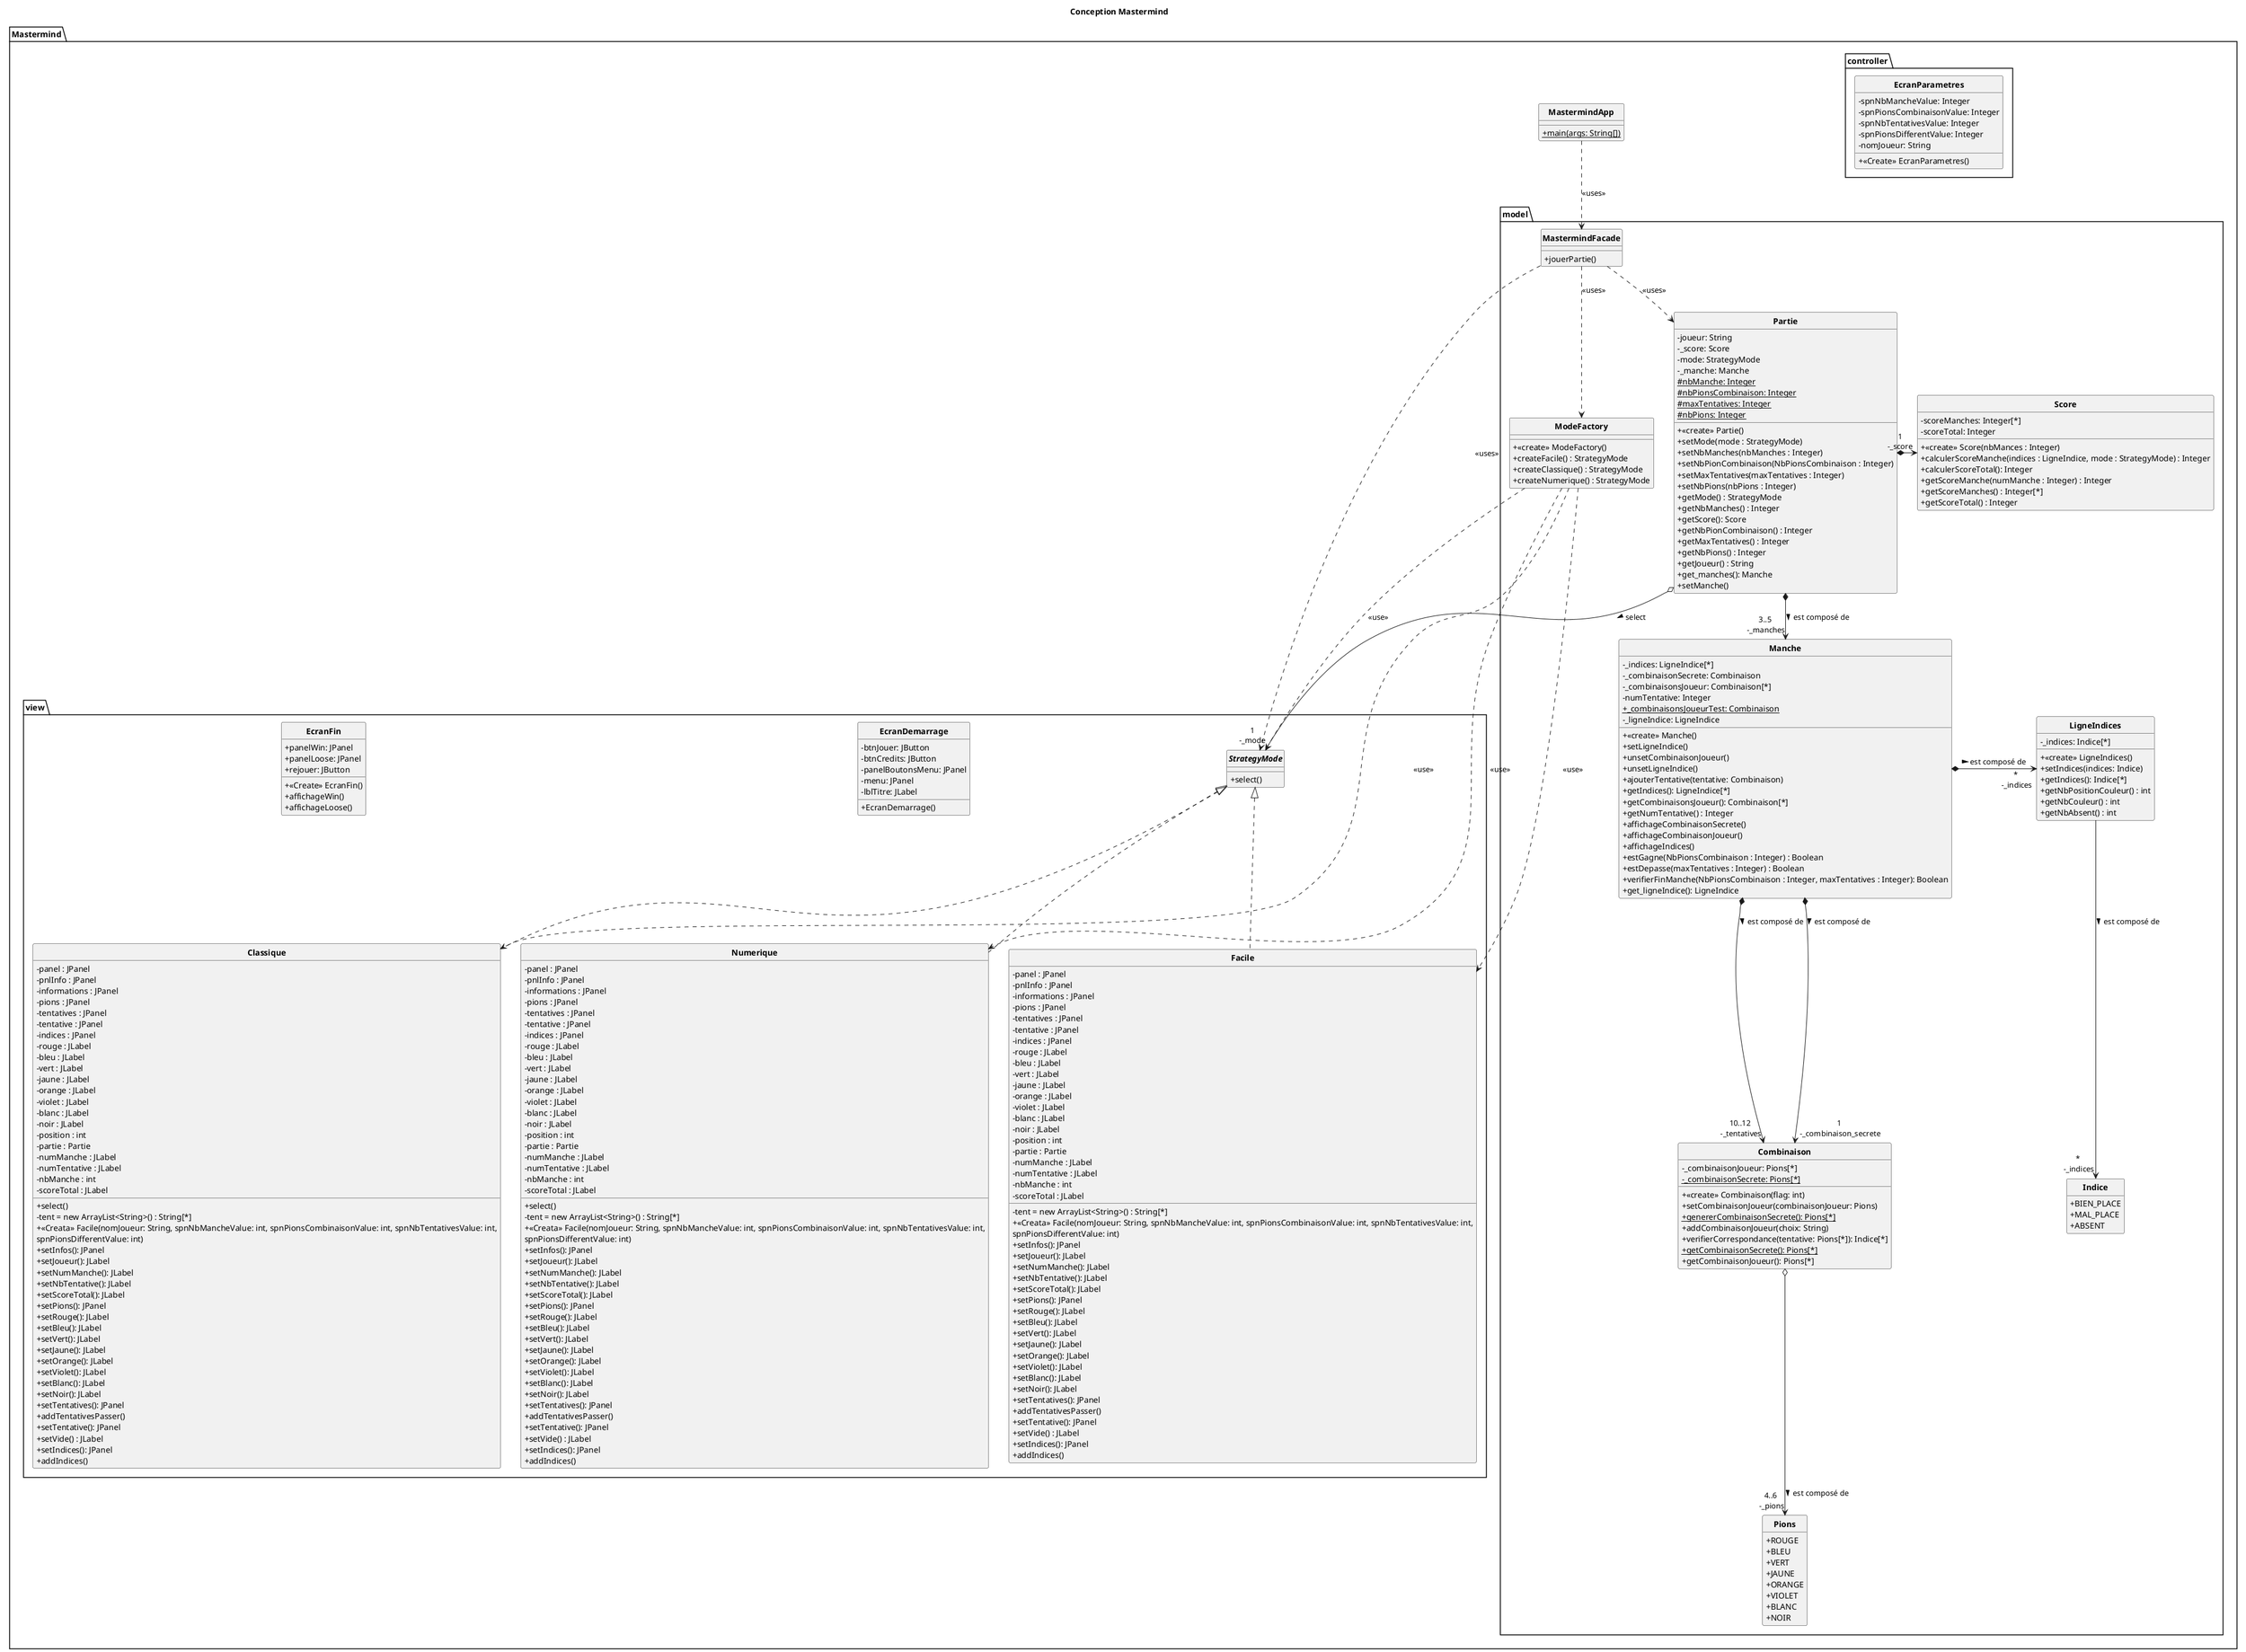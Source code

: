 @startuml Mastermind

title Conception Mastermind

skinparam style strictuml
skinparam classAttributeIconSize 0
skinparam classFontStyle Bold
hide enum methods

package Mastermind
{
    /''''''''''''''''''''''''''''''''''''''''''''''''''''''''''
    '                          main                           '
    ''''''''''''''''''''''''''''''''''''''''''''''''''''''''''/
    class MastermindApp{
        + {static} main(args: String[])
    }

    /''''''''''''''''''''''''''''''''''''''''''''''''''''''''''
    '                         models                          '
    ''''''''''''''''''''''''''''''''''''''''''''''''''''''''''/
    package model
    {
        class MastermindFacade {
            + jouerPartie()
        }

        class Partie {
            - joueur: String
            - _score: Score
            - mode: StrategyMode
            - _manche: Manche
            # {static} nbManche: Integer
            # {static} nbPionsCombinaison: Integer
            # {static} maxTentatives: Integer
            # {static} nbPions: Integer
            + <<create>> Partie()
            + setMode(mode : StrategyMode)
            + setNbManches(nbManches : Integer)
            + setNbPionCombinaison(NbPionsCombinaison : Integer)
            + setMaxTentatives(maxTentatives : Integer)
            + setNbPions(nbPions : Integer)
            + getMode() : StrategyMode
            + getNbManches() : Integer
            + getScore(): Score
            + getNbPionCombinaison() : Integer
            + getMaxTentatives() : Integer
            + getNbPions() : Integer
            + getJoueur() : String
            + get_manches(): Manche
            + setManche()
        }

        class Score {
            - scoreManches: Integer[*]
            - scoreTotal: Integer
            + <<create>> Score(nbMances : Integer)
            + calculerScoreManche(indices : LigneIndice, mode : StrategyMode) : Integer
            + calculerScoreTotal(): Integer
            + getScoreManche(numManche : Integer) : Integer
            + getScoreManches() : Integer[*]
            + getScoreTotal() : Integer
        }

        class Manche {
            - _indices: LigneIndice[*]
            - _combinaisonSecrete: Combinaison
            - _combinaisonsJoueur: Combinaison[*]
            - numTentative: Integer
            + {static} _combinaisonsJoueurTest: Combinaison
            - _ligneIndice: LigneIndice
            + <<create>> Manche()
            + setLigneIndice()
            + unsetCombinaisonJoueur()
            + unsetLigneIndice()
            + ajouterTentative(tentative: Combinaison)
            + getIndices(): LigneIndice[*]
            + getCombinaisonsJoueur(): Combinaison[*]
            + getNumTentative() : Integer
            + affichageCombinaisonSecrete()
            + affichageCombinaisonJoueur()
            + affichageIndices()
            + estGagne(NbPionsCombinaison : Integer) : Boolean
            + estDepasse(maxTentatives : Integer) : Boolean
            + verifierFinManche(NbPionsCombinaison : Integer, maxTentatives : Integer): Boolean
            + get_ligneIndice(): LigneIndice
        }

        class Combinaison {
            - _combinaisonJoueur: Pions[*]
            - {static} _combinaisonSecrete: Pions[*]
            + <<create>> Combinaison(flag: int)
            + setCombinaisonJoueur(combinaisonJoueur: Pions)
            + {static} genererCombinaisonSecrete(): Pions[*]
            + addCombinaisonJoueur(choix: String)
            + verifierCorrespondance(tentative: Pions[*]): Indice[*]
            + {static} getCombinaisonSecrete(): Pions[*]
            + getCombinaisonJoueur(): Pions[*]
        }

        class LigneIndices {
            - _indices: Indice[*]
            + <<create>> LigneIndices()
            + setIndices(indices: Indice)
            + getIndices(): Indice[*]
            + getNbPositionCouleur() : int
            + getNbCouleur() : int
            + getNbAbsent() : int
        }

        class ModeFactory {
            + <<create>> ModeFactory()
            + createFacile() : StrategyMode
            + createClassique() : StrategyMode
            + createNumerique() : StrategyMode
        }

        enum Pions {
            +ROUGE
            +BLEU
            +VERT
            +JAUNE
            +ORANGE
            +VIOLET
            +BLANC
            +NOIR
        }

        enum Indice {
            +BIEN_PLACE
            +MAL_PLACE
            +ABSENT
        }
    }

    /''''''''''''''''''''''''''''''''''''''''''''''''''''''''''
    '                          view                           '
    ''''''''''''''''''''''''''''''''''''''''''''''''''''''''''/
    package view
    {
        interface StrategyMode {
            + select()
        }
        class Facile implements StrategyMode {
            - panel : JPanel
            - pnlInfo : JPanel
            - informations : JPanel
            - pions : JPanel
            - tentatives : JPanel
            - tentative : JPanel
            - indices : JPanel
            - rouge : JLabel
            - bleu : JLabel
            - vert : JLabel
            - jaune : JLabel
            - orange : JLabel
            - violet : JLabel
            - blanc : JLabel
            - noir : JLabel
            - position : int
            - partie : Partie
            - numManche : JLabel
            - numTentative : JLabel
            - nbManche : int
            - tent = new ArrayList<String>() : String[*]
            - scoreTotal : JLabel
            + <<Creata>> Facile(nomJoueur: String, spnNbMancheValue: int, spnPionsCombinaisonValue: int, spnNbTentativesValue: int,
            spnPionsDifferentValue: int)
            + setInfos(): JPanel
            + setJoueur(): JLabel
            + setNumManche(): JLabel
            + setNbTentative(): JLabel
            + setScoreTotal(): JLabel
            + setPions(): JPanel
            + setRouge(): JLabel
            + setBleu(): JLabel
            + setVert(): JLabel
            + setJaune(): JLabel
            + setOrange(): JLabel
            + setViolet(): JLabel
            + setBlanc(): JLabel
            + setNoir(): JLabel
            + setTentatives(): JPanel
            + addTentativesPasser()
            + setTentative(): JPanel
            + setVide() : JLabel
            + setIndices(): JPanel
            + addIndices()
        }

        class Classique implements StrategyMode {
            + select()
            - panel : JPanel
            - pnlInfo : JPanel
            - informations : JPanel
            - pions : JPanel
            - tentatives : JPanel
            - tentative : JPanel
            - indices : JPanel
            - rouge : JLabel
            - bleu : JLabel
            - vert : JLabel
            - jaune : JLabel
            - orange : JLabel
            - violet : JLabel
            - blanc : JLabel
            - noir : JLabel
            - position : int
            - partie : Partie
            - numManche : JLabel
            - numTentative : JLabel
            - nbManche : int
            - tent = new ArrayList<String>() : String[*]
            - scoreTotal : JLabel
            + <<Creata>> Facile(nomJoueur: String, spnNbMancheValue: int, spnPionsCombinaisonValue: int, spnNbTentativesValue: int,
            spnPionsDifferentValue: int)
            + setInfos(): JPanel
            + setJoueur(): JLabel
            + setNumManche(): JLabel
            + setNbTentative(): JLabel
            + setScoreTotal(): JLabel
            + setPions(): JPanel
            + setRouge(): JLabel
            + setBleu(): JLabel
            + setVert(): JLabel
            + setJaune(): JLabel
            + setOrange(): JLabel
            + setViolet(): JLabel
            + setBlanc(): JLabel
            + setNoir(): JLabel
            + setTentatives(): JPanel
            + addTentativesPasser()
            + setTentative(): JPanel
            + setVide() : JLabel
            + setIndices(): JPanel
            + addIndices()
        }

        class Numerique implements StrategyMode {
            + select()
            - panel : JPanel
            - pnlInfo : JPanel
            - informations : JPanel
            - pions : JPanel
            - tentatives : JPanel
            - tentative : JPanel
            - indices : JPanel
            - rouge : JLabel
            - bleu : JLabel
            - vert : JLabel
            - jaune : JLabel
            - orange : JLabel
            - violet : JLabel
            - blanc : JLabel
            - noir : JLabel
            - position : int
            - partie : Partie
            - numManche : JLabel
            - numTentative : JLabel
            - nbManche : int
            - tent = new ArrayList<String>() : String[*]
            - scoreTotal : JLabel
            + <<Creata>> Facile(nomJoueur: String, spnNbMancheValue: int, spnPionsCombinaisonValue: int, spnNbTentativesValue: int,
            spnPionsDifferentValue: int)
            + setInfos(): JPanel
            + setJoueur(): JLabel
            + setNumManche(): JLabel
            + setNbTentative(): JLabel
            + setScoreTotal(): JLabel
            + setPions(): JPanel
            + setRouge(): JLabel
            + setBleu(): JLabel
            + setVert(): JLabel
            + setJaune(): JLabel
            + setOrange(): JLabel
            + setViolet(): JLabel
            + setBlanc(): JLabel
            + setNoir(): JLabel
            + setTentatives(): JPanel
            + addTentativesPasser()
            + setTentative(): JPanel
            + setVide() : JLabel
            + setIndices(): JPanel
            + addIndices()
        }

        class EcranDemarrage {
            - btnJouer: JButton 
            - btnCredits: JButton 
            - panelBoutonsMenu: JPanel 
            - menu: JPanel 
            - lblTitre: JLabel 
            + EcranDemarrage()
        }

        class EcranFin {
            + panelWin: JPanel 
            + panelLoose: JPanel 
            + rejouer: JButton 
            + <<Create>> EcranFin()
            + affichageWin()
            + affichageLoose()
        }
    }

    /''''''''''''''''''''''''''''''''''''''''''''''''''''''''''
    '                       controller                        '
    ''''''''''''''''''''''''''''''''''''''''''''''''''''''''''/
    package controller
    {
        class EcranParametres {
            - spnNbMancheValue: Integer
            - spnPionsCombinaisonValue: Integer
            - spnNbTentativesValue: Integer
            - spnPionsDifferentValue: Integer
            - nomJoueur: String
            + <<Create>> EcranParametres()
        }
    }
}

/''''''''''''''''''''''''''''''''''''''''''''''''''''''''''
'                          lien                           '
''''''''''''''''''''''''''''''''''''''''''''''''''''''''''/
MastermindApp ..> MastermindFacade : <<uses>>
MastermindFacade ..> Partie : <<uses>>
MastermindFacade ..> StrategyMode : <<uses>>
MastermindFacade ..> ModeFactory : <<uses>>
Partie *--> "3..5\n -_manches" Manche: > est composé de
Partie o-> "1\n-_mode" StrategyMode : > select
Partie *-> "1\n-_score" Score
Manche *-> "*\n -_indices" LigneIndices: > est composé de
Manche *--> "10..12\n -_tentatives" Combinaison: > est composé de
Manche *--> "1\n -_combinaison_secrete" Combinaison: > est composé de
LigneIndices --> "*\n -_indices" Indice: > est composé de
Combinaison o--> "4..6\n -_pions" Pions: > est composé de
ModeFactory ..> StrategyMode : <<use>>
ModeFactory ..> Facile : <<use>>
ModeFactory ..> Classique : <<use>>
ModeFactory ..> Numerique : <<use>>
@enduml